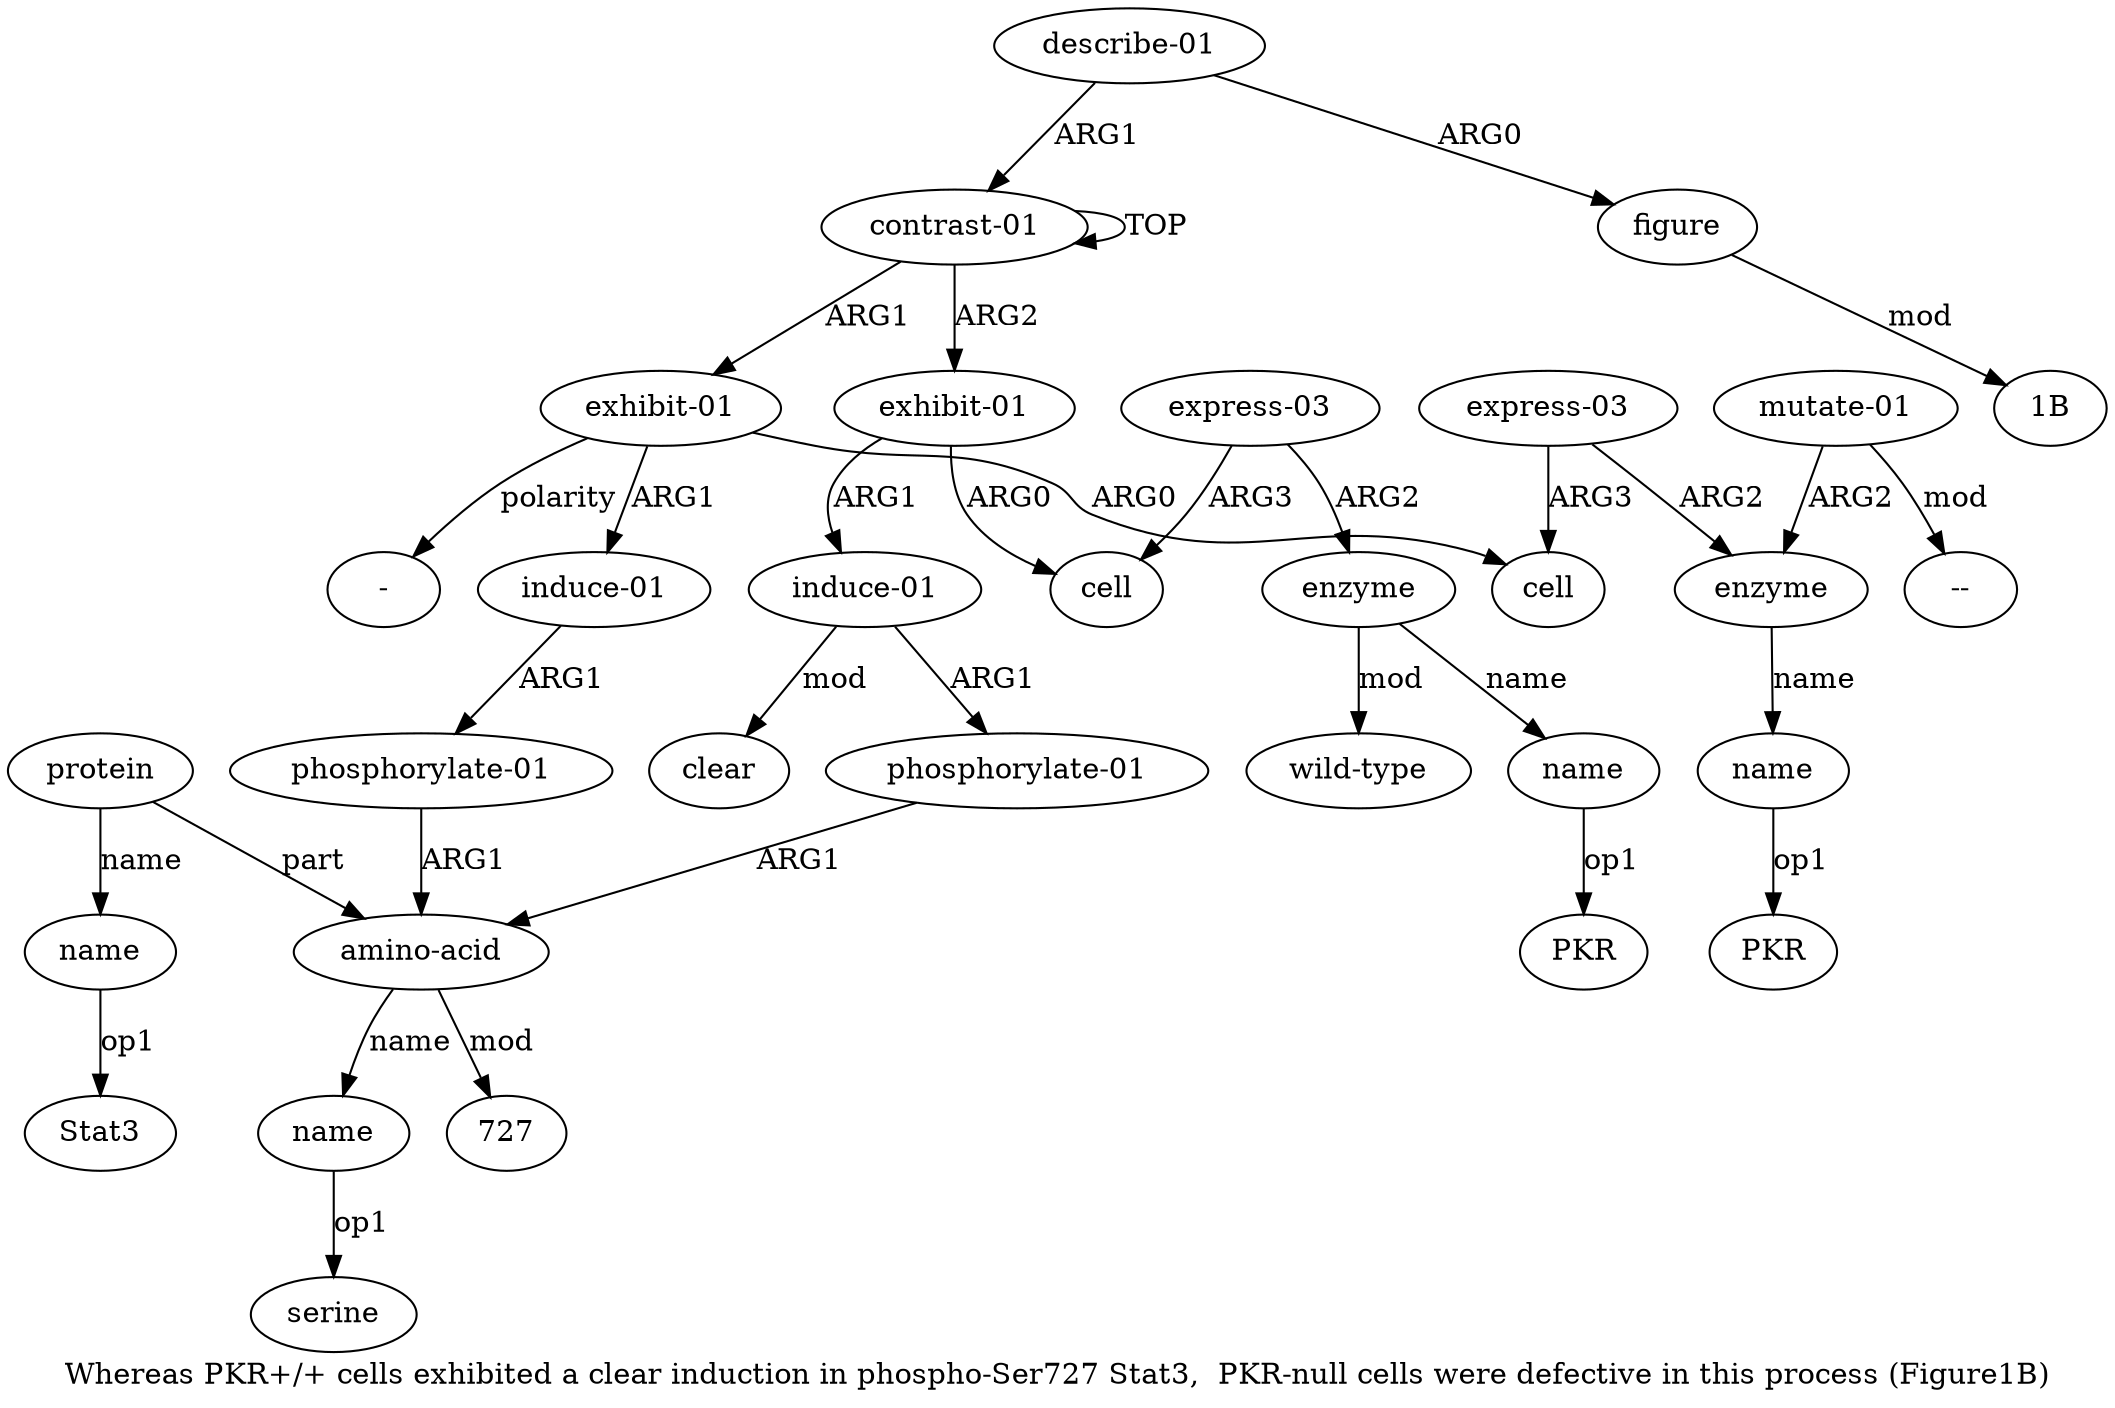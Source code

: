 digraph  {
	graph [label="Whereas PKR+/+ cells exhibited a clear induction in phospho-Ser727 Stat3,  PKR-null cells were defective in this process (Figure1B)"];
	node [label="\N"];
	a20	 [color=black,
		gold_ind=20,
		gold_label=name,
		label=name,
		test_ind=20,
		test_label=name];
	"a20 Stat3"	 [color=black,
		gold_ind=-1,
		gold_label=Stat3,
		label=Stat3,
		test_ind=-1,
		test_label=Stat3];
	a20 -> "a20 Stat3" [key=0,
	color=black,
	gold_label=op1,
	label=op1,
	test_label=op1];
a21 [color=black,
	gold_ind=21,
	gold_label=clear,
	label=clear,
	test_ind=21,
	test_label=clear];
a22 [color=black,
	gold_ind=22,
	gold_label="describe-01",
	label="describe-01",
	test_ind=22,
	test_label="describe-01"];
a23 [color=black,
	gold_ind=23,
	gold_label=figure,
	label=figure,
	test_ind=23,
	test_label=figure];
a22 -> a23 [key=0,
color=black,
gold_label=ARG0,
label=ARG0,
test_label=ARG0];
a0 [color=black,
gold_ind=0,
gold_label="contrast-01",
label="contrast-01",
test_ind=0,
test_label="contrast-01"];
a22 -> a0 [key=0,
color=black,
gold_label=ARG1,
label=ARG1,
test_label=ARG1];
"a23 1B" [color=black,
gold_ind=-1,
gold_label="1B",
label="1B",
test_ind=-1,
test_label="1B"];
a23 -> "a23 1B" [key=0,
color=black,
gold_label=mod,
label=mod,
test_label=mod];
"a13 PKR" [color=black,
gold_ind=-1,
gold_label=PKR,
label=PKR,
test_ind=-1,
test_label=PKR];
"a17 727" [color=black,
gold_ind=-1,
gold_label=727,
label=727,
test_ind=-1,
test_label=727];
"a1 -" [color=black,
gold_ind=-1,
gold_label="-",
label="-",
test_ind=-1,
test_label="-"];
"a5 PKR" [color=black,
gold_ind=-1,
gold_label=PKR,
label=PKR,
test_ind=-1,
test_label=PKR];
"a6 --" [color=black,
gold_ind=-1,
gold_label="--",
label="--",
test_ind=-1,
test_label="--"];
a15 [color=black,
gold_ind=15,
gold_label="induce-01",
label="induce-01",
test_ind=15,
test_label="induce-01"];
a15 -> a21 [key=0,
color=black,
gold_label=mod,
label=mod,
test_label=mod];
a16 [color=black,
gold_ind=16,
gold_label="phosphorylate-01",
label="phosphorylate-01",
test_ind=16,
test_label="phosphorylate-01"];
a15 -> a16 [key=0,
color=black,
gold_label=ARG1,
label=ARG1,
test_label=ARG1];
a14 [color=black,
gold_ind=14,
gold_label="wild-type",
label="wild-type",
test_ind=14,
test_label="wild-type"];
a17 [color=black,
gold_ind=17,
gold_label="amino-acid",
label="amino-acid",
test_ind=17,
test_label="amino-acid"];
a17 -> "a17 727" [key=0,
color=black,
gold_label=mod,
label=mod,
test_label=mod];
a18 [color=black,
gold_ind=18,
gold_label=name,
label=name,
test_ind=18,
test_label=name];
a17 -> a18 [key=0,
color=black,
gold_label=name,
label=name,
test_label=name];
a16 -> a17 [key=0,
color=black,
gold_label=ARG1,
label=ARG1,
test_label=ARG1];
a11 [color=black,
gold_ind=11,
gold_label="express-03",
label="express-03",
test_ind=11,
test_label="express-03"];
a10 [color=black,
gold_ind=10,
gold_label=cell,
label=cell,
test_ind=10,
test_label=cell];
a11 -> a10 [key=0,
color=black,
gold_label=ARG3,
label=ARG3,
test_label=ARG3];
a12 [color=black,
gold_ind=12,
gold_label=enzyme,
label=enzyme,
test_ind=12,
test_label=enzyme];
a11 -> a12 [key=0,
color=black,
gold_label=ARG2,
label=ARG2,
test_label=ARG2];
a13 [color=black,
gold_ind=13,
gold_label=name,
label=name,
test_ind=13,
test_label=name];
a13 -> "a13 PKR" [key=0,
color=black,
gold_label=op1,
label=op1,
test_label=op1];
a12 -> a14 [key=0,
color=black,
gold_label=mod,
label=mod,
test_label=mod];
a12 -> a13 [key=0,
color=black,
gold_label=name,
label=name,
test_label=name];
a19 [color=black,
gold_ind=19,
gold_label=protein,
label=protein,
test_ind=19,
test_label=protein];
a19 -> a20 [key=0,
color=black,
gold_label=name,
label=name,
test_label=name];
a19 -> a17 [key=0,
color=black,
gold_label=part,
label=part,
test_label=part];
"a18 serine" [color=black,
gold_ind=-1,
gold_label=serine,
label=serine,
test_ind=-1,
test_label=serine];
a18 -> "a18 serine" [key=0,
color=black,
gold_label=op1,
label=op1,
test_label=op1];
a1 [color=black,
gold_ind=1,
gold_label="exhibit-01",
label="exhibit-01",
test_ind=1,
test_label="exhibit-01"];
a1 -> "a1 -" [key=0,
color=black,
gold_label=polarity,
label=polarity,
test_label=polarity];
a2 [color=black,
gold_ind=2,
gold_label=cell,
label=cell,
test_ind=2,
test_label=cell];
a1 -> a2 [key=0,
color=black,
gold_label=ARG0,
label=ARG0,
test_label=ARG0];
a7 [color=black,
gold_ind=7,
gold_label="induce-01",
label="induce-01",
test_ind=7,
test_label="induce-01"];
a1 -> a7 [key=0,
color=black,
gold_label=ARG1,
label=ARG1,
test_label=ARG1];
a0 -> a1 [key=0,
color=black,
gold_label=ARG1,
label=ARG1,
test_label=ARG1];
a0 -> a0 [key=0,
color=black,
gold_label=TOP,
label=TOP,
test_label=TOP];
a9 [color=black,
gold_ind=9,
gold_label="exhibit-01",
label="exhibit-01",
test_ind=9,
test_label="exhibit-01"];
a0 -> a9 [key=0,
color=black,
gold_label=ARG2,
label=ARG2,
test_label=ARG2];
a3 [color=black,
gold_ind=3,
gold_label="express-03",
label="express-03",
test_ind=3,
test_label="express-03"];
a3 -> a2 [key=0,
color=black,
gold_label=ARG3,
label=ARG3,
test_label=ARG3];
a4 [color=black,
gold_ind=4,
gold_label=enzyme,
label=enzyme,
test_ind=4,
test_label=enzyme];
a3 -> a4 [key=0,
color=black,
gold_label=ARG2,
label=ARG2,
test_label=ARG2];
a5 [color=black,
gold_ind=5,
gold_label=name,
label=name,
test_ind=5,
test_label=name];
a5 -> "a5 PKR" [key=0,
color=black,
gold_label=op1,
label=op1,
test_label=op1];
a4 -> a5 [key=0,
color=black,
gold_label=name,
label=name,
test_label=name];
a8 [color=black,
gold_ind=8,
gold_label="phosphorylate-01",
label="phosphorylate-01",
test_ind=8,
test_label="phosphorylate-01"];
a7 -> a8 [key=0,
color=black,
gold_label=ARG1,
label=ARG1,
test_label=ARG1];
a6 [color=black,
gold_ind=6,
gold_label="mutate-01",
label="mutate-01",
test_ind=6,
test_label="mutate-01"];
a6 -> "a6 --" [key=0,
color=black,
gold_label=mod,
label=mod,
test_label=mod];
a6 -> a4 [key=0,
color=black,
gold_label=ARG2,
label=ARG2,
test_label=ARG2];
a9 -> a15 [key=0,
color=black,
gold_label=ARG1,
label=ARG1,
test_label=ARG1];
a9 -> a10 [key=0,
color=black,
gold_label=ARG0,
label=ARG0,
test_label=ARG0];
a8 -> a17 [key=0,
color=black,
gold_label=ARG1,
label=ARG1,
test_label=ARG1];
}
